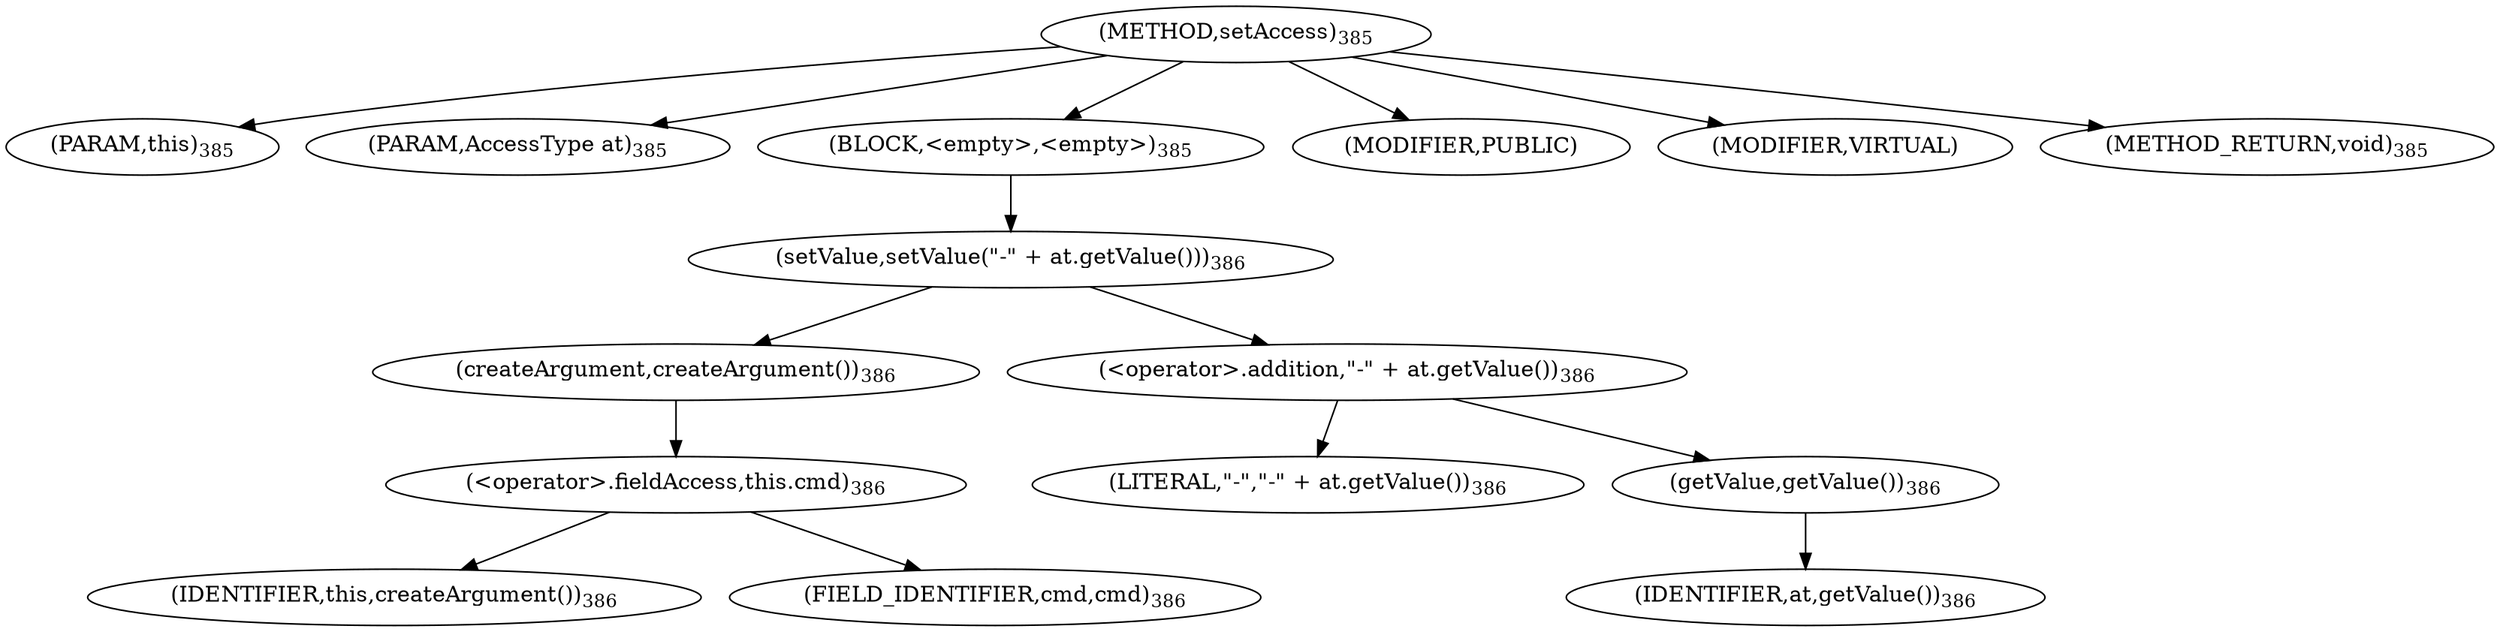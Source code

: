 digraph "setAccess" {  
"1209" [label = <(METHOD,setAccess)<SUB>385</SUB>> ]
"1210" [label = <(PARAM,this)<SUB>385</SUB>> ]
"1211" [label = <(PARAM,AccessType at)<SUB>385</SUB>> ]
"1212" [label = <(BLOCK,&lt;empty&gt;,&lt;empty&gt;)<SUB>385</SUB>> ]
"1213" [label = <(setValue,setValue(&quot;-&quot; + at.getValue()))<SUB>386</SUB>> ]
"1214" [label = <(createArgument,createArgument())<SUB>386</SUB>> ]
"1215" [label = <(&lt;operator&gt;.fieldAccess,this.cmd)<SUB>386</SUB>> ]
"1216" [label = <(IDENTIFIER,this,createArgument())<SUB>386</SUB>> ]
"1217" [label = <(FIELD_IDENTIFIER,cmd,cmd)<SUB>386</SUB>> ]
"1218" [label = <(&lt;operator&gt;.addition,&quot;-&quot; + at.getValue())<SUB>386</SUB>> ]
"1219" [label = <(LITERAL,&quot;-&quot;,&quot;-&quot; + at.getValue())<SUB>386</SUB>> ]
"1220" [label = <(getValue,getValue())<SUB>386</SUB>> ]
"1221" [label = <(IDENTIFIER,at,getValue())<SUB>386</SUB>> ]
"1222" [label = <(MODIFIER,PUBLIC)> ]
"1223" [label = <(MODIFIER,VIRTUAL)> ]
"1224" [label = <(METHOD_RETURN,void)<SUB>385</SUB>> ]
  "1209" -> "1210" 
  "1209" -> "1211" 
  "1209" -> "1212" 
  "1209" -> "1222" 
  "1209" -> "1223" 
  "1209" -> "1224" 
  "1212" -> "1213" 
  "1213" -> "1214" 
  "1213" -> "1218" 
  "1214" -> "1215" 
  "1215" -> "1216" 
  "1215" -> "1217" 
  "1218" -> "1219" 
  "1218" -> "1220" 
  "1220" -> "1221" 
}
